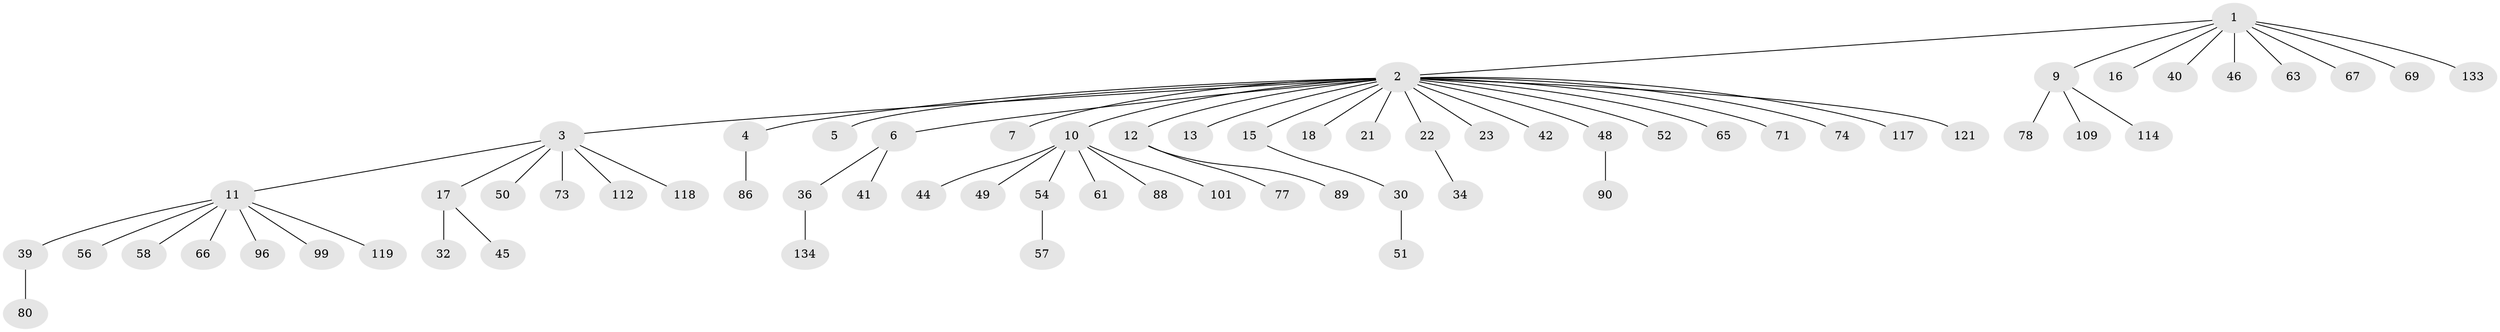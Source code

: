 // original degree distribution, {9: 0.014925373134328358, 22: 0.007462686567164179, 10: 0.014925373134328358, 2: 0.14925373134328357, 1: 0.6716417910447762, 8: 0.007462686567164179, 3: 0.05970149253731343, 5: 0.029850746268656716, 4: 0.04477611940298507}
// Generated by graph-tools (version 1.1) at 2025/14/03/09/25 04:14:37]
// undirected, 67 vertices, 66 edges
graph export_dot {
graph [start="1"]
  node [color=gray90,style=filled];
  1;
  2;
  3 [super="+53+27+8+26+55+102+104"];
  4;
  5;
  6 [super="+81+106+94+70+37"];
  7 [super="+60+132"];
  9 [super="+35"];
  10 [super="+31+14"];
  11 [super="+29"];
  12;
  13;
  15 [super="+19+111+87"];
  16 [super="+28"];
  17 [super="+105+98+20"];
  18 [super="+24"];
  21 [super="+107+38"];
  22 [super="+122"];
  23;
  30 [super="+92+108+33"];
  32;
  34;
  36 [super="+123"];
  39;
  40;
  41;
  42 [super="+68+113"];
  44;
  45 [super="+59+125"];
  46 [super="+85+127+120"];
  48;
  49;
  50;
  51;
  52;
  54;
  56 [super="+83"];
  57;
  58;
  61;
  63;
  65 [super="+126+95+82"];
  66 [super="+72"];
  67;
  69;
  71;
  73;
  74 [super="+131+100"];
  77;
  78 [super="+84"];
  80;
  86;
  88;
  89 [super="+91"];
  90;
  96;
  99;
  101;
  109;
  112;
  114;
  117;
  118;
  119;
  121;
  133;
  134;
  1 -- 2;
  1 -- 9;
  1 -- 16;
  1 -- 40;
  1 -- 46;
  1 -- 63;
  1 -- 67;
  1 -- 69;
  1 -- 133;
  2 -- 3;
  2 -- 4;
  2 -- 5;
  2 -- 6;
  2 -- 7;
  2 -- 10;
  2 -- 12;
  2 -- 13;
  2 -- 15;
  2 -- 18;
  2 -- 21;
  2 -- 22;
  2 -- 23;
  2 -- 42;
  2 -- 48;
  2 -- 52;
  2 -- 65;
  2 -- 71;
  2 -- 74;
  2 -- 117;
  2 -- 121;
  3 -- 17;
  3 -- 73;
  3 -- 112;
  3 -- 50;
  3 -- 118;
  3 -- 11;
  4 -- 86;
  6 -- 36;
  6 -- 41;
  9 -- 78;
  9 -- 109;
  9 -- 114;
  10 -- 101;
  10 -- 49;
  10 -- 54;
  10 -- 88;
  10 -- 44;
  10 -- 61;
  11 -- 39;
  11 -- 56;
  11 -- 58;
  11 -- 66;
  11 -- 96;
  11 -- 99;
  11 -- 119;
  12 -- 77;
  12 -- 89;
  15 -- 30;
  17 -- 45;
  17 -- 32;
  22 -- 34;
  30 -- 51;
  36 -- 134;
  39 -- 80;
  48 -- 90;
  54 -- 57;
}
